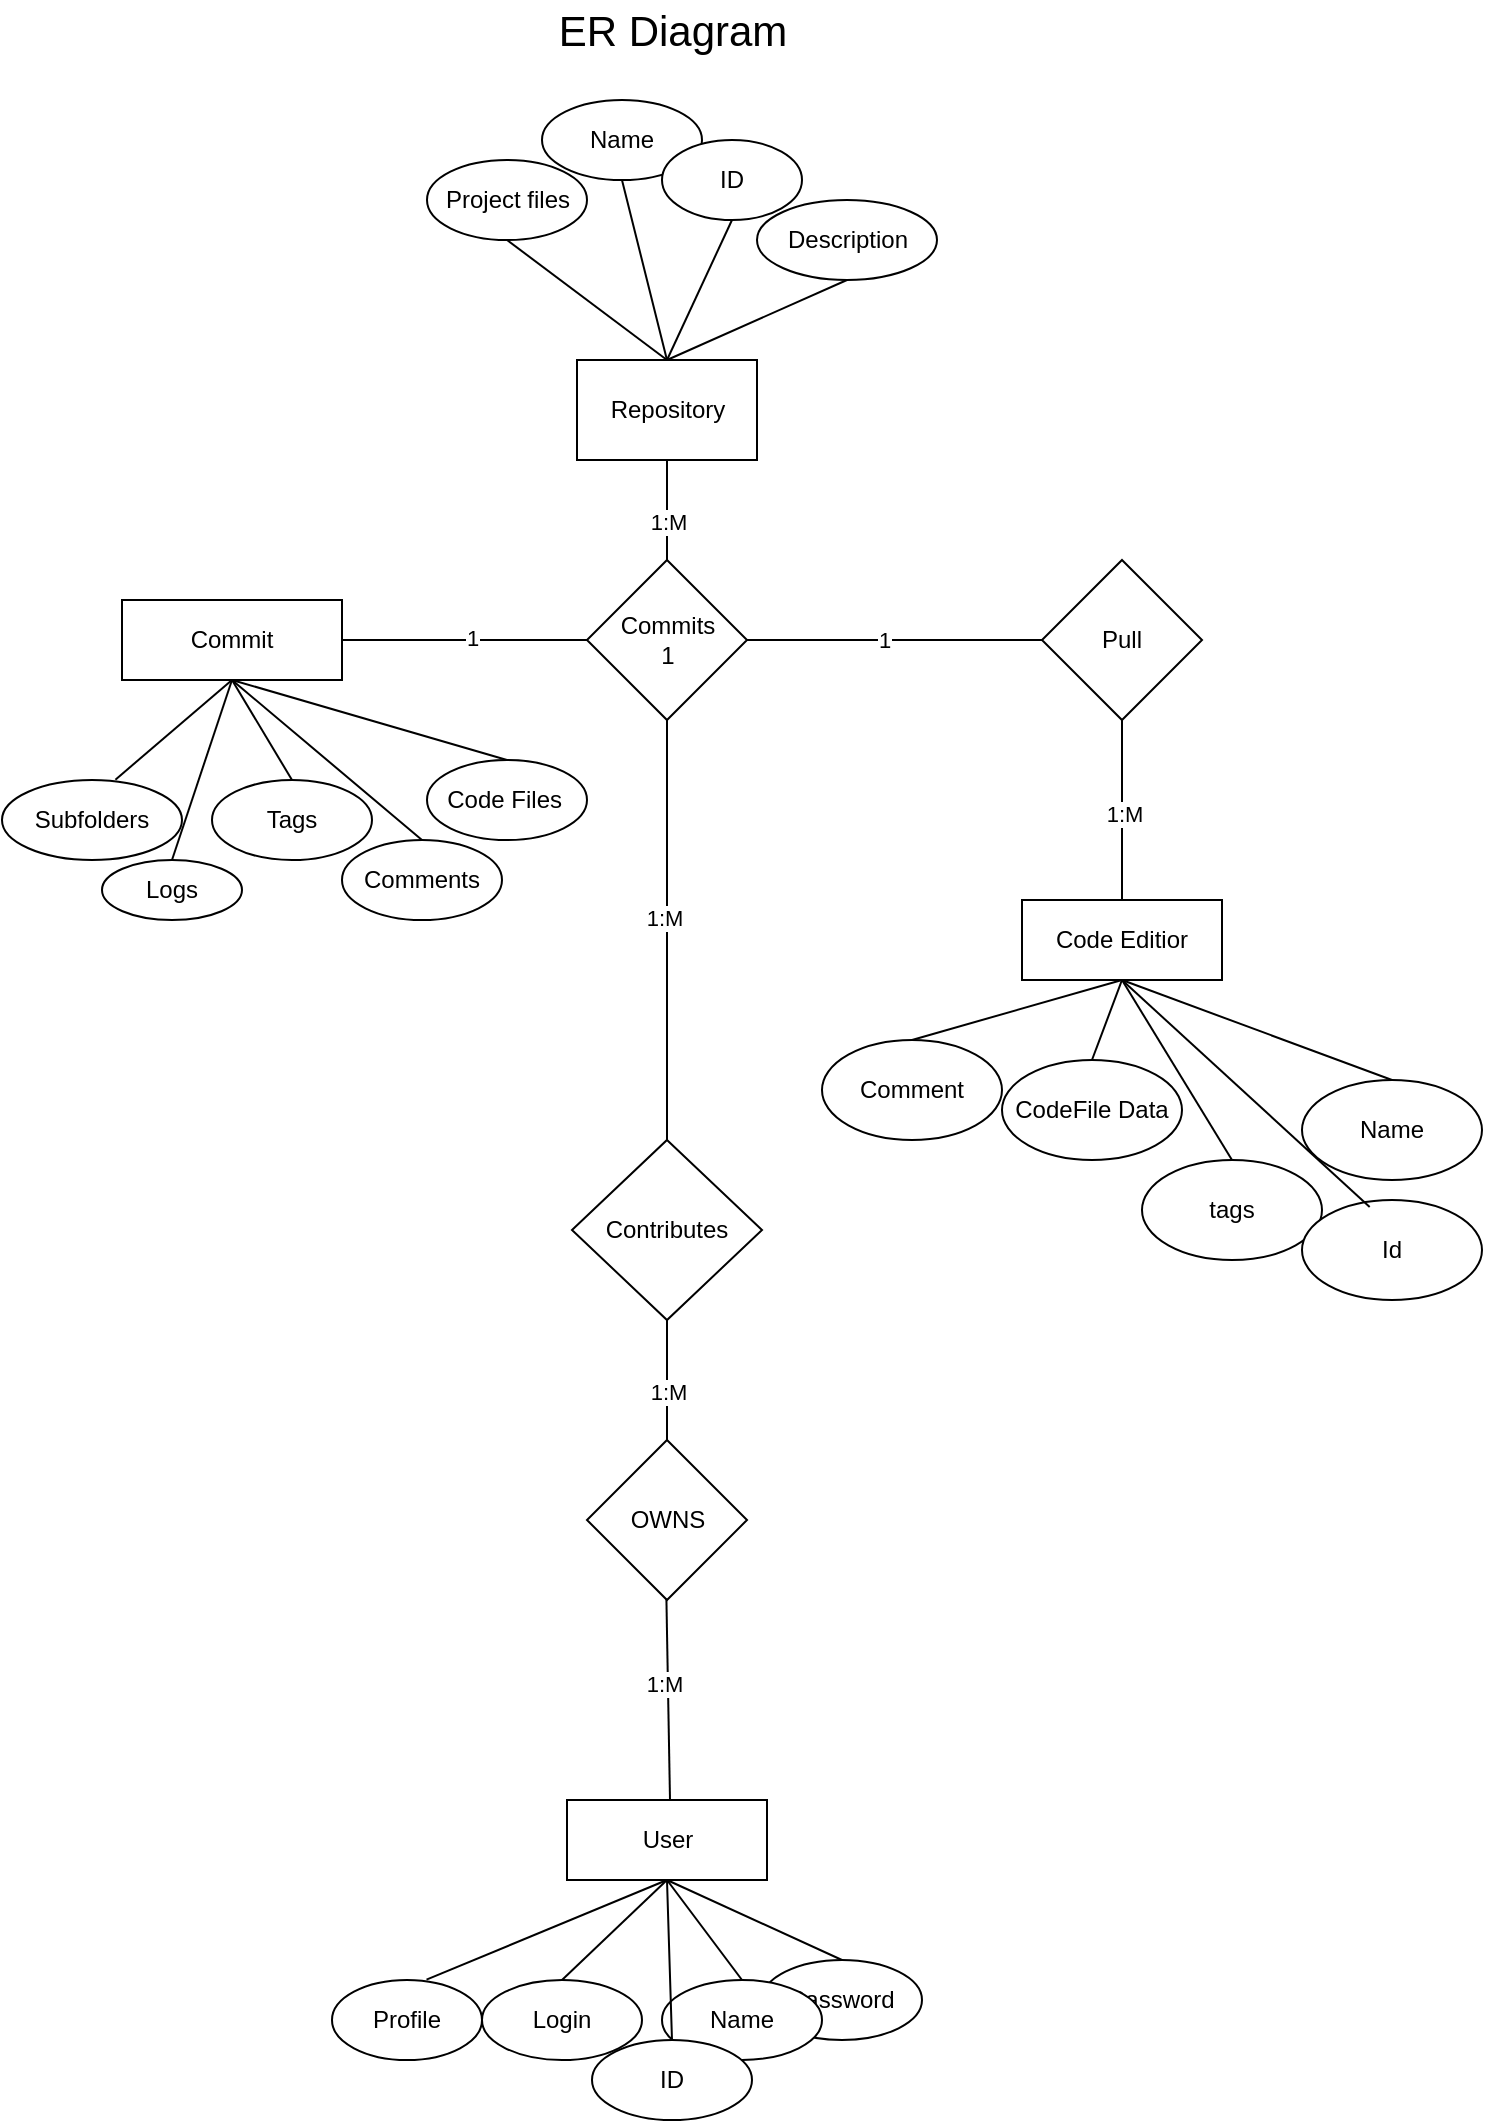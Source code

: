 <mxfile version="26.1.3">
  <diagram name="Page-1" id="3nDueZsEviXtk1KdZRw2">
    <mxGraphModel dx="2705" dy="2130" grid="1" gridSize="10" guides="1" tooltips="1" connect="1" arrows="1" fold="1" page="1" pageScale="1" pageWidth="850" pageHeight="1100" math="0" shadow="0">
      <root>
        <mxCell id="0" />
        <mxCell id="1" parent="0" />
        <mxCell id="WW0Aqr3g7VBlTiyXQAqH-1" value="Repository" style="rounded=0;whiteSpace=wrap;html=1;" vertex="1" parent="1">
          <mxGeometry x="-62.5" y="130" width="90" height="50" as="geometry" />
        </mxCell>
        <mxCell id="WW0Aqr3g7VBlTiyXQAqH-2" value="Name" style="ellipse;whiteSpace=wrap;html=1;" vertex="1" parent="1">
          <mxGeometry x="-80" width="80" height="40" as="geometry" />
        </mxCell>
        <mxCell id="WW0Aqr3g7VBlTiyXQAqH-3" value="ID" style="ellipse;whiteSpace=wrap;html=1;" vertex="1" parent="1">
          <mxGeometry x="-20" y="20" width="70" height="40" as="geometry" />
        </mxCell>
        <mxCell id="WW0Aqr3g7VBlTiyXQAqH-4" value="Description" style="ellipse;whiteSpace=wrap;html=1;" vertex="1" parent="1">
          <mxGeometry x="27.5" y="50" width="90" height="40" as="geometry" />
        </mxCell>
        <mxCell id="WW0Aqr3g7VBlTiyXQAqH-5" value="Project files" style="ellipse;whiteSpace=wrap;html=1;" vertex="1" parent="1">
          <mxGeometry x="-137.5" y="30" width="80" height="40" as="geometry" />
        </mxCell>
        <mxCell id="WW0Aqr3g7VBlTiyXQAqH-6" value="" style="endArrow=none;html=1;rounded=0;exitX=0.5;exitY=1;exitDx=0;exitDy=0;entryX=0.5;entryY=0;entryDx=0;entryDy=0;" edge="1" parent="1" source="WW0Aqr3g7VBlTiyXQAqH-5" target="WW0Aqr3g7VBlTiyXQAqH-1">
          <mxGeometry width="50" height="50" relative="1" as="geometry">
            <mxPoint x="130" y="310" as="sourcePoint" />
            <mxPoint x="180" y="260" as="targetPoint" />
          </mxGeometry>
        </mxCell>
        <mxCell id="WW0Aqr3g7VBlTiyXQAqH-7" value="" style="endArrow=none;html=1;rounded=0;exitX=0.5;exitY=1;exitDx=0;exitDy=0;entryX=0.5;entryY=0;entryDx=0;entryDy=0;" edge="1" parent="1" source="WW0Aqr3g7VBlTiyXQAqH-2" target="WW0Aqr3g7VBlTiyXQAqH-1">
          <mxGeometry width="50" height="50" relative="1" as="geometry">
            <mxPoint x="130" y="310" as="sourcePoint" />
            <mxPoint x="180" y="260" as="targetPoint" />
          </mxGeometry>
        </mxCell>
        <mxCell id="WW0Aqr3g7VBlTiyXQAqH-9" value="" style="endArrow=none;html=1;rounded=0;entryX=0.5;entryY=1;entryDx=0;entryDy=0;exitX=0.5;exitY=0;exitDx=0;exitDy=0;" edge="1" parent="1" source="WW0Aqr3g7VBlTiyXQAqH-1" target="WW0Aqr3g7VBlTiyXQAqH-4">
          <mxGeometry width="50" height="50" relative="1" as="geometry">
            <mxPoint x="130" y="310" as="sourcePoint" />
            <mxPoint x="230" y="170" as="targetPoint" />
          </mxGeometry>
        </mxCell>
        <mxCell id="WW0Aqr3g7VBlTiyXQAqH-10" value="" style="endArrow=none;html=1;rounded=0;entryX=0.5;entryY=1;entryDx=0;entryDy=0;exitX=0.5;exitY=0;exitDx=0;exitDy=0;" edge="1" parent="1" source="WW0Aqr3g7VBlTiyXQAqH-1" target="WW0Aqr3g7VBlTiyXQAqH-3">
          <mxGeometry width="50" height="50" relative="1" as="geometry">
            <mxPoint x="130" y="310" as="sourcePoint" />
            <mxPoint x="180" y="260" as="targetPoint" />
          </mxGeometry>
        </mxCell>
        <mxCell id="WW0Aqr3g7VBlTiyXQAqH-11" value="Commits&lt;div&gt;1&lt;/div&gt;" style="rhombus;whiteSpace=wrap;html=1;" vertex="1" parent="1">
          <mxGeometry x="-57.5" y="230" width="80" height="80" as="geometry" />
        </mxCell>
        <mxCell id="WW0Aqr3g7VBlTiyXQAqH-13" value="" style="endArrow=none;html=1;rounded=0;exitX=0.5;exitY=1;exitDx=0;exitDy=0;entryX=0.5;entryY=0;entryDx=0;entryDy=0;fontSize=13;" edge="1" parent="1" source="WW0Aqr3g7VBlTiyXQAqH-1" target="WW0Aqr3g7VBlTiyXQAqH-11">
          <mxGeometry width="50" height="50" relative="1" as="geometry">
            <mxPoint x="130" y="310" as="sourcePoint" />
            <mxPoint x="180" y="260" as="targetPoint" />
          </mxGeometry>
        </mxCell>
        <mxCell id="WW0Aqr3g7VBlTiyXQAqH-77" value="1:M" style="edgeLabel;html=1;align=center;verticalAlign=middle;resizable=0;points=[];" vertex="1" connectable="0" parent="WW0Aqr3g7VBlTiyXQAqH-13">
          <mxGeometry x="-0.228" y="-4" relative="1" as="geometry">
            <mxPoint x="4" y="11" as="offset" />
          </mxGeometry>
        </mxCell>
        <mxCell id="WW0Aqr3g7VBlTiyXQAqH-15" value="Commit" style="rounded=0;whiteSpace=wrap;html=1;" vertex="1" parent="1">
          <mxGeometry x="-290" y="250" width="110" height="40" as="geometry" />
        </mxCell>
        <mxCell id="WW0Aqr3g7VBlTiyXQAqH-16" value="Tags" style="ellipse;whiteSpace=wrap;html=1;" vertex="1" parent="1">
          <mxGeometry x="-245" y="340" width="80" height="40" as="geometry" />
        </mxCell>
        <mxCell id="WW0Aqr3g7VBlTiyXQAqH-17" value="Comments" style="ellipse;whiteSpace=wrap;html=1;" vertex="1" parent="1">
          <mxGeometry x="-180" y="370" width="80" height="40" as="geometry" />
        </mxCell>
        <mxCell id="WW0Aqr3g7VBlTiyXQAqH-18" value="Logs" style="ellipse;whiteSpace=wrap;html=1;" vertex="1" parent="1">
          <mxGeometry x="-300" y="380" width="70" height="30" as="geometry" />
        </mxCell>
        <mxCell id="WW0Aqr3g7VBlTiyXQAqH-19" value="Code Files&amp;nbsp;" style="ellipse;whiteSpace=wrap;html=1;" vertex="1" parent="1">
          <mxGeometry x="-137.5" y="330" width="80" height="40" as="geometry" />
        </mxCell>
        <mxCell id="WW0Aqr3g7VBlTiyXQAqH-20" value="Subfolders" style="ellipse;whiteSpace=wrap;html=1;" vertex="1" parent="1">
          <mxGeometry x="-350" y="340" width="90" height="40" as="geometry" />
        </mxCell>
        <mxCell id="WW0Aqr3g7VBlTiyXQAqH-21" value="" style="endArrow=none;html=1;rounded=0;exitX=0.63;exitY=-0.004;exitDx=0;exitDy=0;exitPerimeter=0;entryX=0.5;entryY=1;entryDx=0;entryDy=0;" edge="1" parent="1" source="WW0Aqr3g7VBlTiyXQAqH-20" target="WW0Aqr3g7VBlTiyXQAqH-15">
          <mxGeometry width="50" height="50" relative="1" as="geometry">
            <mxPoint x="130" y="510" as="sourcePoint" />
            <mxPoint x="180" y="460" as="targetPoint" />
          </mxGeometry>
        </mxCell>
        <mxCell id="WW0Aqr3g7VBlTiyXQAqH-22" value="" style="endArrow=none;html=1;rounded=0;exitX=0.5;exitY=0;exitDx=0;exitDy=0;entryX=0.5;entryY=1;entryDx=0;entryDy=0;" edge="1" parent="1" source="WW0Aqr3g7VBlTiyXQAqH-18" target="WW0Aqr3g7VBlTiyXQAqH-15">
          <mxGeometry width="50" height="50" relative="1" as="geometry">
            <mxPoint x="130" y="510" as="sourcePoint" />
            <mxPoint x="80" y="530" as="targetPoint" />
          </mxGeometry>
        </mxCell>
        <mxCell id="WW0Aqr3g7VBlTiyXQAqH-23" value="" style="endArrow=none;html=1;rounded=0;exitX=0.5;exitY=0;exitDx=0;exitDy=0;entryX=0.5;entryY=1;entryDx=0;entryDy=0;" edge="1" parent="1" source="WW0Aqr3g7VBlTiyXQAqH-16" target="WW0Aqr3g7VBlTiyXQAqH-15">
          <mxGeometry width="50" height="50" relative="1" as="geometry">
            <mxPoint x="130" y="510" as="sourcePoint" />
            <mxPoint x="90" y="520" as="targetPoint" />
          </mxGeometry>
        </mxCell>
        <mxCell id="WW0Aqr3g7VBlTiyXQAqH-24" value="" style="endArrow=none;html=1;rounded=0;exitX=0.5;exitY=0;exitDx=0;exitDy=0;entryX=0.5;entryY=1;entryDx=0;entryDy=0;" edge="1" parent="1" source="WW0Aqr3g7VBlTiyXQAqH-17" target="WW0Aqr3g7VBlTiyXQAqH-15">
          <mxGeometry width="50" height="50" relative="1" as="geometry">
            <mxPoint x="130" y="510" as="sourcePoint" />
            <mxPoint x="90" y="520" as="targetPoint" />
          </mxGeometry>
        </mxCell>
        <mxCell id="WW0Aqr3g7VBlTiyXQAqH-25" value="" style="endArrow=none;html=1;rounded=0;exitX=0.5;exitY=0;exitDx=0;exitDy=0;entryX=0.5;entryY=1;entryDx=0;entryDy=0;" edge="1" parent="1" source="WW0Aqr3g7VBlTiyXQAqH-19" target="WW0Aqr3g7VBlTiyXQAqH-15">
          <mxGeometry width="50" height="50" relative="1" as="geometry">
            <mxPoint x="130" y="510" as="sourcePoint" />
            <mxPoint x="-50" y="400" as="targetPoint" />
          </mxGeometry>
        </mxCell>
        <mxCell id="WW0Aqr3g7VBlTiyXQAqH-26" value="" style="endArrow=none;html=1;rounded=0;exitX=0;exitY=0.5;exitDx=0;exitDy=0;" edge="1" parent="1" source="WW0Aqr3g7VBlTiyXQAqH-11" target="WW0Aqr3g7VBlTiyXQAqH-15">
          <mxGeometry width="50" height="50" relative="1" as="geometry">
            <mxPoint x="460" y="320" as="sourcePoint" />
            <mxPoint x="510" y="270" as="targetPoint" />
          </mxGeometry>
        </mxCell>
        <mxCell id="WW0Aqr3g7VBlTiyXQAqH-79" value="1" style="edgeLabel;html=1;align=center;verticalAlign=middle;resizable=0;points=[];" vertex="1" connectable="0" parent="WW0Aqr3g7VBlTiyXQAqH-26">
          <mxGeometry x="-0.069" y="-1" relative="1" as="geometry">
            <mxPoint x="-1" as="offset" />
          </mxGeometry>
        </mxCell>
        <mxCell id="WW0Aqr3g7VBlTiyXQAqH-27" value="User" style="rounded=0;whiteSpace=wrap;html=1;" vertex="1" parent="1">
          <mxGeometry x="-67.5" y="850" width="100" height="40" as="geometry" />
        </mxCell>
        <mxCell id="WW0Aqr3g7VBlTiyXQAqH-28" value="Login" style="ellipse;whiteSpace=wrap;html=1;" vertex="1" parent="1">
          <mxGeometry x="-110" y="940" width="80" height="40" as="geometry" />
        </mxCell>
        <mxCell id="WW0Aqr3g7VBlTiyXQAqH-29" value="Password" style="ellipse;whiteSpace=wrap;html=1;" vertex="1" parent="1">
          <mxGeometry x="30" y="930" width="80" height="40" as="geometry" />
        </mxCell>
        <mxCell id="WW0Aqr3g7VBlTiyXQAqH-30" value="Name" style="ellipse;whiteSpace=wrap;html=1;" vertex="1" parent="1">
          <mxGeometry x="-20" y="940" width="80" height="40" as="geometry" />
        </mxCell>
        <mxCell id="WW0Aqr3g7VBlTiyXQAqH-31" value="ID" style="ellipse;whiteSpace=wrap;html=1;" vertex="1" parent="1">
          <mxGeometry x="-55" y="970" width="80" height="40" as="geometry" />
        </mxCell>
        <mxCell id="WW0Aqr3g7VBlTiyXQAqH-32" value="Profile" style="ellipse;whiteSpace=wrap;html=1;" vertex="1" parent="1">
          <mxGeometry x="-185" y="940" width="75" height="40" as="geometry" />
        </mxCell>
        <mxCell id="WW0Aqr3g7VBlTiyXQAqH-33" value="" style="endArrow=none;html=1;rounded=0;exitX=0.63;exitY=-0.004;exitDx=0;exitDy=0;exitPerimeter=0;entryX=0.5;entryY=1;entryDx=0;entryDy=0;" edge="1" parent="1" source="WW0Aqr3g7VBlTiyXQAqH-32" target="WW0Aqr3g7VBlTiyXQAqH-27">
          <mxGeometry width="50" height="50" relative="1" as="geometry">
            <mxPoint x="140" y="520" as="sourcePoint" />
            <mxPoint x="190" y="470" as="targetPoint" />
          </mxGeometry>
        </mxCell>
        <mxCell id="WW0Aqr3g7VBlTiyXQAqH-34" value="" style="endArrow=none;html=1;rounded=0;exitX=0.5;exitY=0;exitDx=0;exitDy=0;entryX=0.5;entryY=1;entryDx=0;entryDy=0;" edge="1" parent="1" source="WW0Aqr3g7VBlTiyXQAqH-30" target="WW0Aqr3g7VBlTiyXQAqH-27">
          <mxGeometry width="50" height="50" relative="1" as="geometry">
            <mxPoint x="140" y="520" as="sourcePoint" />
            <mxPoint x="90" y="540" as="targetPoint" />
          </mxGeometry>
        </mxCell>
        <mxCell id="WW0Aqr3g7VBlTiyXQAqH-35" value="" style="endArrow=none;html=1;rounded=0;exitX=0.5;exitY=0;exitDx=0;exitDy=0;entryX=0.5;entryY=1;entryDx=0;entryDy=0;" edge="1" parent="1" source="WW0Aqr3g7VBlTiyXQAqH-28" target="WW0Aqr3g7VBlTiyXQAqH-27">
          <mxGeometry width="50" height="50" relative="1" as="geometry">
            <mxPoint x="140" y="520" as="sourcePoint" />
            <mxPoint x="100" y="530" as="targetPoint" />
          </mxGeometry>
        </mxCell>
        <mxCell id="WW0Aqr3g7VBlTiyXQAqH-36" value="" style="endArrow=none;html=1;rounded=0;exitX=0.5;exitY=0;exitDx=0;exitDy=0;entryX=0.5;entryY=1;entryDx=0;entryDy=0;" edge="1" parent="1" source="WW0Aqr3g7VBlTiyXQAqH-29" target="WW0Aqr3g7VBlTiyXQAqH-27">
          <mxGeometry width="50" height="50" relative="1" as="geometry">
            <mxPoint x="140" y="520" as="sourcePoint" />
            <mxPoint x="100" y="530" as="targetPoint" />
          </mxGeometry>
        </mxCell>
        <mxCell id="WW0Aqr3g7VBlTiyXQAqH-37" value="" style="endArrow=none;html=1;rounded=0;exitX=0.5;exitY=0;exitDx=0;exitDy=0;entryX=0.5;entryY=1;entryDx=0;entryDy=0;" edge="1" parent="1" source="WW0Aqr3g7VBlTiyXQAqH-31" target="WW0Aqr3g7VBlTiyXQAqH-27">
          <mxGeometry width="50" height="50" relative="1" as="geometry">
            <mxPoint x="140" y="520" as="sourcePoint" />
            <mxPoint x="-40" y="410" as="targetPoint" />
          </mxGeometry>
        </mxCell>
        <mxCell id="WW0Aqr3g7VBlTiyXQAqH-38" value="" style="endArrow=none;html=1;rounded=0;exitX=0.5;exitY=1;exitDx=0;exitDy=0;entryX=0.5;entryY=0;entryDx=0;entryDy=0;" edge="1" parent="1" source="WW0Aqr3g7VBlTiyXQAqH-11" target="WW0Aqr3g7VBlTiyXQAqH-44">
          <mxGeometry width="50" height="50" relative="1" as="geometry">
            <mxPoint x="-30" y="420" as="sourcePoint" />
            <mxPoint x="131" y="287" as="targetPoint" />
          </mxGeometry>
        </mxCell>
        <mxCell id="WW0Aqr3g7VBlTiyXQAqH-80" value="1:M" style="edgeLabel;html=1;align=center;verticalAlign=middle;resizable=0;points=[];" vertex="1" connectable="0" parent="WW0Aqr3g7VBlTiyXQAqH-38">
          <mxGeometry x="-0.06" y="-2" relative="1" as="geometry">
            <mxPoint as="offset" />
          </mxGeometry>
        </mxCell>
        <mxCell id="WW0Aqr3g7VBlTiyXQAqH-42" value="OWNS" style="rhombus;whiteSpace=wrap;html=1;" vertex="1" parent="1">
          <mxGeometry x="-57.5" y="670" width="80" height="80" as="geometry" />
        </mxCell>
        <mxCell id="WW0Aqr3g7VBlTiyXQAqH-43" value="" style="endArrow=none;html=1;rounded=0;exitX=0.5;exitY=0;exitDx=0;exitDy=0;" edge="1" parent="1">
          <mxGeometry width="50" height="50" relative="1" as="geometry">
            <mxPoint x="-16" y="850" as="sourcePoint" />
            <mxPoint x="-17.798" y="749.298" as="targetPoint" />
          </mxGeometry>
        </mxCell>
        <mxCell id="WW0Aqr3g7VBlTiyXQAqH-82" value="1:M" style="edgeLabel;html=1;align=center;verticalAlign=middle;resizable=0;points=[];" vertex="1" connectable="0" parent="WW0Aqr3g7VBlTiyXQAqH-43">
          <mxGeometry x="0.148" y="2" relative="1" as="geometry">
            <mxPoint as="offset" />
          </mxGeometry>
        </mxCell>
        <mxCell id="WW0Aqr3g7VBlTiyXQAqH-44" value="Contributes" style="rhombus;whiteSpace=wrap;html=1;" vertex="1" parent="1">
          <mxGeometry x="-65" y="520" width="95" height="90" as="geometry" />
        </mxCell>
        <mxCell id="WW0Aqr3g7VBlTiyXQAqH-46" value="" style="endArrow=none;html=1;rounded=0;exitX=0.5;exitY=1;exitDx=0;exitDy=0;entryX=0.5;entryY=0;entryDx=0;entryDy=0;" edge="1" parent="1" source="WW0Aqr3g7VBlTiyXQAqH-44" target="WW0Aqr3g7VBlTiyXQAqH-42">
          <mxGeometry width="50" height="50" relative="1" as="geometry">
            <mxPoint x="-30" y="400" as="sourcePoint" />
            <mxPoint x="20" y="350" as="targetPoint" />
          </mxGeometry>
        </mxCell>
        <mxCell id="WW0Aqr3g7VBlTiyXQAqH-47" value="1:M" style="edgeLabel;html=1;align=center;verticalAlign=middle;resizable=0;points=[];" vertex="1" connectable="0" parent="WW0Aqr3g7VBlTiyXQAqH-46">
          <mxGeometry x="0.175" relative="1" as="geometry">
            <mxPoint as="offset" />
          </mxGeometry>
        </mxCell>
        <mxCell id="WW0Aqr3g7VBlTiyXQAqH-48" value="Pull" style="rhombus;whiteSpace=wrap;html=1;" vertex="1" parent="1">
          <mxGeometry x="170" y="230" width="80" height="80" as="geometry" />
        </mxCell>
        <mxCell id="WW0Aqr3g7VBlTiyXQAqH-50" value="" style="endArrow=none;html=1;rounded=0;exitX=1;exitY=0.5;exitDx=0;exitDy=0;entryX=0;entryY=0.5;entryDx=0;entryDy=0;" edge="1" parent="1" source="WW0Aqr3g7VBlTiyXQAqH-11" target="WW0Aqr3g7VBlTiyXQAqH-48">
          <mxGeometry width="50" height="50" relative="1" as="geometry">
            <mxPoint x="-30" y="400" as="sourcePoint" />
            <mxPoint x="20" y="350" as="targetPoint" />
          </mxGeometry>
        </mxCell>
        <mxCell id="WW0Aqr3g7VBlTiyXQAqH-78" value="1" style="edgeLabel;html=1;align=center;verticalAlign=middle;resizable=0;points=[];" vertex="1" connectable="0" parent="WW0Aqr3g7VBlTiyXQAqH-50">
          <mxGeometry x="-0.066" y="4" relative="1" as="geometry">
            <mxPoint x="-1" y="4" as="offset" />
          </mxGeometry>
        </mxCell>
        <mxCell id="WW0Aqr3g7VBlTiyXQAqH-51" value="Code Editior" style="rounded=0;whiteSpace=wrap;html=1;" vertex="1" parent="1">
          <mxGeometry x="160" y="400" width="100" height="40" as="geometry" />
        </mxCell>
        <mxCell id="WW0Aqr3g7VBlTiyXQAqH-53" value="" style="endArrow=none;html=1;rounded=0;exitX=0.5;exitY=1;exitDx=0;exitDy=0;entryX=0.5;entryY=0;entryDx=0;entryDy=0;" edge="1" parent="1" source="WW0Aqr3g7VBlTiyXQAqH-48" target="WW0Aqr3g7VBlTiyXQAqH-51">
          <mxGeometry width="50" height="50" relative="1" as="geometry">
            <mxPoint x="-30" y="400" as="sourcePoint" />
            <mxPoint x="245" y="370" as="targetPoint" />
          </mxGeometry>
        </mxCell>
        <mxCell id="WW0Aqr3g7VBlTiyXQAqH-81" value="1:M" style="edgeLabel;html=1;align=center;verticalAlign=middle;resizable=0;points=[];" vertex="1" connectable="0" parent="WW0Aqr3g7VBlTiyXQAqH-53">
          <mxGeometry x="0.043" y="1" relative="1" as="geometry">
            <mxPoint as="offset" />
          </mxGeometry>
        </mxCell>
        <mxCell id="WW0Aqr3g7VBlTiyXQAqH-58" value="CodeFile Data" style="ellipse;whiteSpace=wrap;html=1;" vertex="1" parent="1">
          <mxGeometry x="150" y="480" width="90" height="50" as="geometry" />
        </mxCell>
        <mxCell id="WW0Aqr3g7VBlTiyXQAqH-59" value="Name" style="ellipse;whiteSpace=wrap;html=1;" vertex="1" parent="1">
          <mxGeometry x="300" y="490" width="90" height="50" as="geometry" />
        </mxCell>
        <mxCell id="WW0Aqr3g7VBlTiyXQAqH-60" value="tags" style="ellipse;whiteSpace=wrap;html=1;" vertex="1" parent="1">
          <mxGeometry x="220" y="530" width="90" height="50" as="geometry" />
        </mxCell>
        <mxCell id="WW0Aqr3g7VBlTiyXQAqH-61" value="Comment" style="ellipse;whiteSpace=wrap;html=1;" vertex="1" parent="1">
          <mxGeometry x="60" y="470" width="90" height="50" as="geometry" />
        </mxCell>
        <mxCell id="WW0Aqr3g7VBlTiyXQAqH-62" value="" style="endArrow=none;html=1;rounded=0;entryX=0.5;entryY=1;entryDx=0;entryDy=0;exitX=0.5;exitY=0;exitDx=0;exitDy=0;" edge="1" parent="1" source="WW0Aqr3g7VBlTiyXQAqH-61" target="WW0Aqr3g7VBlTiyXQAqH-51">
          <mxGeometry width="50" height="50" relative="1" as="geometry">
            <mxPoint x="-30" y="400" as="sourcePoint" />
            <mxPoint x="20" y="350" as="targetPoint" />
          </mxGeometry>
        </mxCell>
        <mxCell id="WW0Aqr3g7VBlTiyXQAqH-63" value="" style="endArrow=none;html=1;rounded=0;entryX=0.5;entryY=1;entryDx=0;entryDy=0;exitX=0.5;exitY=0;exitDx=0;exitDy=0;" edge="1" parent="1" source="WW0Aqr3g7VBlTiyXQAqH-58" target="WW0Aqr3g7VBlTiyXQAqH-51">
          <mxGeometry width="50" height="50" relative="1" as="geometry">
            <mxPoint x="-30" y="400" as="sourcePoint" />
            <mxPoint x="20" y="350" as="targetPoint" />
          </mxGeometry>
        </mxCell>
        <mxCell id="WW0Aqr3g7VBlTiyXQAqH-64" value="" style="endArrow=none;html=1;rounded=0;exitX=0.5;exitY=1;exitDx=0;exitDy=0;entryX=0.5;entryY=0;entryDx=0;entryDy=0;" edge="1" parent="1" source="WW0Aqr3g7VBlTiyXQAqH-51" target="WW0Aqr3g7VBlTiyXQAqH-60">
          <mxGeometry width="50" height="50" relative="1" as="geometry">
            <mxPoint x="-30" y="680" as="sourcePoint" />
            <mxPoint x="20" y="630" as="targetPoint" />
          </mxGeometry>
        </mxCell>
        <mxCell id="WW0Aqr3g7VBlTiyXQAqH-65" value="" style="endArrow=none;html=1;rounded=0;entryX=0.5;entryY=1;entryDx=0;entryDy=0;exitX=0.5;exitY=0;exitDx=0;exitDy=0;" edge="1" parent="1" source="WW0Aqr3g7VBlTiyXQAqH-59" target="WW0Aqr3g7VBlTiyXQAqH-51">
          <mxGeometry width="50" height="50" relative="1" as="geometry">
            <mxPoint x="-30" y="680" as="sourcePoint" />
            <mxPoint x="20" y="630" as="targetPoint" />
          </mxGeometry>
        </mxCell>
        <mxCell id="WW0Aqr3g7VBlTiyXQAqH-66" value="Id" style="ellipse;whiteSpace=wrap;html=1;" vertex="1" parent="1">
          <mxGeometry x="300" y="550" width="90" height="50" as="geometry" />
        </mxCell>
        <mxCell id="WW0Aqr3g7VBlTiyXQAqH-67" value="" style="endArrow=none;html=1;rounded=0;exitX=0.5;exitY=1;exitDx=0;exitDy=0;entryX=0.376;entryY=0.069;entryDx=0;entryDy=0;entryPerimeter=0;" edge="1" parent="1" source="WW0Aqr3g7VBlTiyXQAqH-51" target="WW0Aqr3g7VBlTiyXQAqH-66">
          <mxGeometry width="50" height="50" relative="1" as="geometry">
            <mxPoint x="-30" y="540" as="sourcePoint" />
            <mxPoint x="20" y="490" as="targetPoint" />
          </mxGeometry>
        </mxCell>
        <mxCell id="WW0Aqr3g7VBlTiyXQAqH-83" value="ER Diagram" style="text;html=1;align=center;verticalAlign=middle;whiteSpace=wrap;rounded=0;fontSize=21;" vertex="1" parent="1">
          <mxGeometry x="-176.25" y="-50" width="322.5" height="30" as="geometry" />
        </mxCell>
      </root>
    </mxGraphModel>
  </diagram>
</mxfile>
